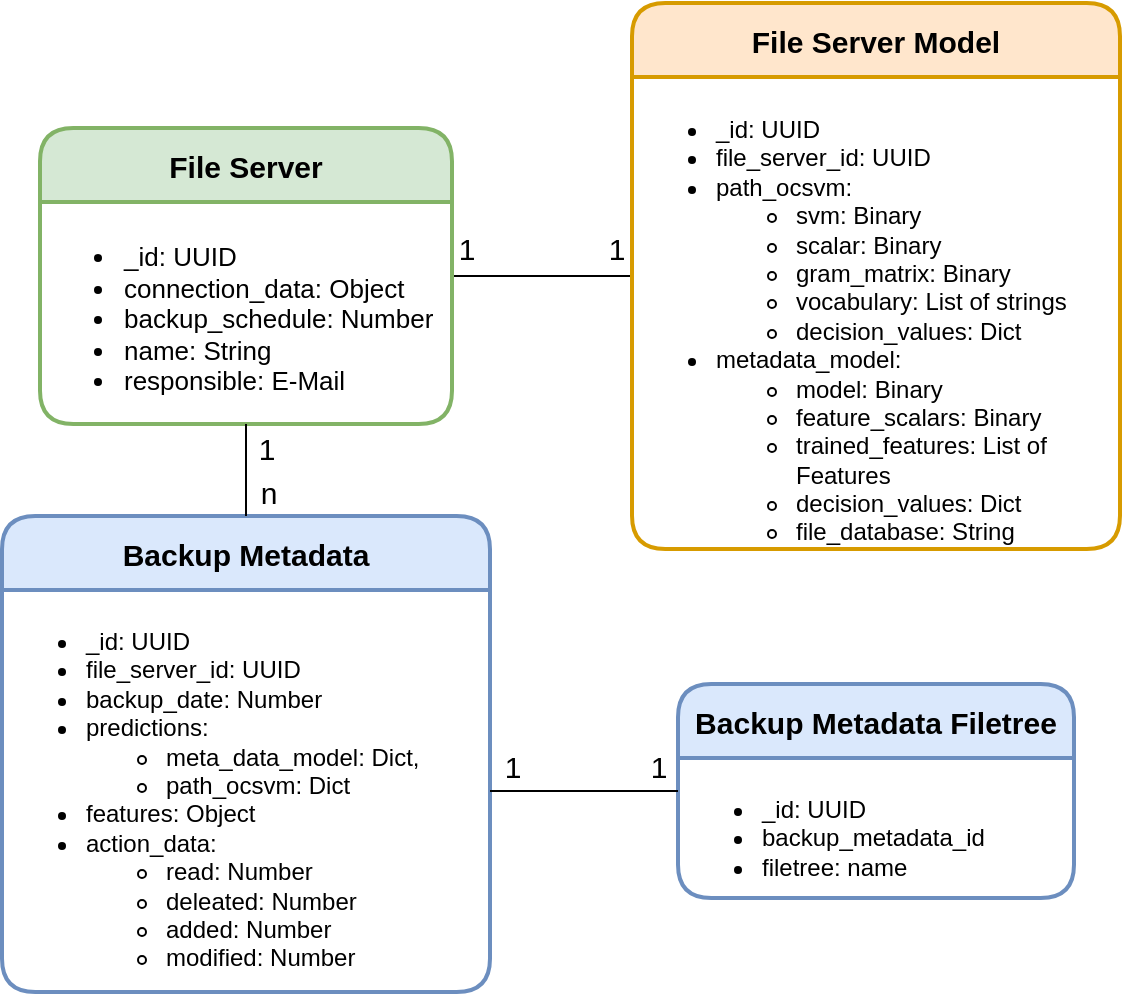 <mxfile version="14.5.1" type="device"><diagram id="fE-e2B_hBRNgPS4qszwN" name="Page-1"><mxGraphModel dx="327" dy="188" grid="0" gridSize="10" guides="1" tooltips="1" connect="1" arrows="1" fold="1" page="0" pageScale="1" pageWidth="827" pageHeight="1169" math="0" shadow="0"><root><mxCell id="0"/><mxCell id="1" parent="0"/><mxCell id="WtL6tfQtp9fe8jqfKL8G-34" value="" style="edgeStyle=orthogonalEdgeStyle;rounded=0;orthogonalLoop=1;jettySize=auto;html=1;fontSize=15;endArrow=none;endFill=0;" parent="1" source="WtL6tfQtp9fe8jqfKL8G-23" target="WtL6tfQtp9fe8jqfKL8G-32" edge="1"><mxGeometry relative="1" as="geometry"/></mxCell><mxCell id="WtL6tfQtp9fe8jqfKL8G-36" value="1" style="edgeLabel;html=1;align=center;verticalAlign=middle;resizable=0;points=[];fontSize=15;" parent="WtL6tfQtp9fe8jqfKL8G-34" vertex="1" connectable="0"><mxGeometry x="-0.214" relative="1" as="geometry"><mxPoint x="-28.71" y="-14" as="offset"/></mxGeometry></mxCell><mxCell id="WtL6tfQtp9fe8jqfKL8G-37" value="1" style="edgeLabel;html=1;align=center;verticalAlign=middle;resizable=0;points=[];fontSize=15;" parent="WtL6tfQtp9fe8jqfKL8G-34" vertex="1" connectable="0"><mxGeometry x="-0.166" y="1" relative="1" as="geometry"><mxPoint x="44" y="-13" as="offset"/></mxGeometry></mxCell><mxCell id="WtL6tfQtp9fe8jqfKL8G-23" value="File Server" style="swimlane;childLayout=stackLayout;horizontal=1;startSize=37;horizontalStack=0;rounded=1;fontSize=15;fontStyle=1;strokeWidth=2;resizeParent=0;resizeLast=1;shadow=0;dashed=0;align=center;fillColor=#d5e8d4;strokeColor=#82b366;" parent="1" vertex="1"><mxGeometry x="145" y="368" width="206" height="148" as="geometry"><mxRectangle x="160" y="368" width="104" height="37" as="alternateBounds"/></mxGeometry></mxCell><mxCell id="WtL6tfQtp9fe8jqfKL8G-29" value="&lt;ul style=&quot;font-size: 13px&quot;&gt;&lt;li&gt;_id: UUID&lt;/li&gt;&lt;li&gt;connection_data: Object&lt;/li&gt;&lt;li&gt;backup_schedule: Number&lt;/li&gt;&lt;li&gt;name: String&lt;/li&gt;&lt;li&gt;responsible: E-Mail&lt;/li&gt;&lt;/ul&gt;" style="text;html=1;strokeColor=none;fillColor=none;align=left;verticalAlign=top;whiteSpace=wrap;rounded=0;" parent="WtL6tfQtp9fe8jqfKL8G-23" vertex="1"><mxGeometry y="37" width="206" height="111" as="geometry"/></mxCell><mxCell id="WtL6tfQtp9fe8jqfKL8G-32" value="File Server Model" style="swimlane;childLayout=stackLayout;horizontal=1;startSize=37;horizontalStack=0;rounded=1;fontSize=15;fontStyle=1;strokeWidth=2;resizeParent=0;resizeLast=1;shadow=0;dashed=0;align=center;fillColor=#ffe6cc;strokeColor=#d79b00;" parent="1" vertex="1"><mxGeometry x="441" y="305.5" width="244" height="273" as="geometry"><mxRectangle x="160" y="368" width="104" height="37" as="alternateBounds"/></mxGeometry></mxCell><mxCell id="WtL6tfQtp9fe8jqfKL8G-33" value="&lt;ul&gt;&lt;li&gt;_id: UUID&lt;/li&gt;&lt;li&gt;&lt;span&gt;file_server_id: UUID&lt;/span&gt;&lt;br&gt;&lt;/li&gt;&lt;li&gt;path_ocsvm:&lt;/li&gt;&lt;ul&gt;&lt;li&gt;&lt;span&gt;svm: Binary&lt;/span&gt;&lt;br&gt;&lt;/li&gt;&lt;li&gt;scalar: Binary&lt;/li&gt;&lt;li&gt;gram_matrix: Binary&lt;/li&gt;&lt;li&gt;vocabulary: List of strings&lt;/li&gt;&lt;li&gt;decision_values: Dict&lt;/li&gt;&lt;/ul&gt;&lt;li&gt;metadata_model:&lt;/li&gt;&lt;ul&gt;&lt;li&gt;model: Binary&lt;/li&gt;&lt;li&gt;feature_scalars: Binary&lt;/li&gt;&lt;li&gt;trained_features: List of Features&lt;/li&gt;&lt;li&gt;decision_values: Dict&lt;/li&gt;&lt;li&gt;file_database: String&lt;/li&gt;&lt;/ul&gt;&lt;/ul&gt;" style="text;html=1;strokeColor=none;fillColor=none;align=left;verticalAlign=top;whiteSpace=wrap;rounded=0;" parent="WtL6tfQtp9fe8jqfKL8G-32" vertex="1"><mxGeometry y="37" width="244" height="236" as="geometry"/></mxCell><mxCell id="WtL6tfQtp9fe8jqfKL8G-38" value="Backup Metadata" style="swimlane;childLayout=stackLayout;horizontal=1;startSize=37;horizontalStack=0;rounded=1;fontSize=15;fontStyle=1;strokeWidth=2;resizeParent=0;resizeLast=1;shadow=0;dashed=0;align=center;fillColor=#dae8fc;strokeColor=#6c8ebf;" parent="1" vertex="1"><mxGeometry x="126" y="562" width="244" height="238" as="geometry"><mxRectangle x="160" y="368" width="104" height="37" as="alternateBounds"/></mxGeometry></mxCell><mxCell id="WtL6tfQtp9fe8jqfKL8G-39" value="&lt;ul&gt;&lt;li&gt;_id: UUID&lt;/li&gt;&lt;li&gt;&lt;span&gt;file_server_id: UUID&lt;/span&gt;&lt;/li&gt;&lt;li&gt;backup_date: Number&lt;/li&gt;&lt;li&gt;predictions:&amp;nbsp;&lt;/li&gt;&lt;ul&gt;&lt;li&gt;meta_data_model: Dict,&lt;/li&gt;&lt;li&gt;path_ocsvm: Dict&lt;/li&gt;&lt;/ul&gt;&lt;li&gt;features: Object&lt;/li&gt;&lt;li&gt;action_data:&amp;nbsp;&lt;/li&gt;&lt;ul&gt;&lt;li&gt;read: Number&lt;br&gt;&lt;/li&gt;&lt;li&gt;deleated: Number&lt;br&gt;&lt;/li&gt;&lt;li&gt;added: Number&lt;/li&gt;&lt;li&gt;modified: Number&lt;/li&gt;&lt;/ul&gt;&lt;/ul&gt;" style="text;html=1;strokeColor=none;fillColor=none;align=left;verticalAlign=top;whiteSpace=wrap;rounded=0;" parent="WtL6tfQtp9fe8jqfKL8G-38" vertex="1"><mxGeometry y="37" width="244" height="201" as="geometry"/></mxCell><mxCell id="WtL6tfQtp9fe8jqfKL8G-40" style="edgeStyle=orthogonalEdgeStyle;rounded=0;orthogonalLoop=1;jettySize=auto;html=1;entryX=0.5;entryY=0;entryDx=0;entryDy=0;endArrow=none;endFill=0;fontSize=15;" parent="1" source="WtL6tfQtp9fe8jqfKL8G-29" target="WtL6tfQtp9fe8jqfKL8G-38" edge="1"><mxGeometry relative="1" as="geometry"/></mxCell><mxCell id="WtL6tfQtp9fe8jqfKL8G-41" value="1" style="edgeLabel;html=1;align=center;verticalAlign=middle;resizable=0;points=[];fontSize=15;" parent="WtL6tfQtp9fe8jqfKL8G-40" vertex="1" connectable="0"><mxGeometry x="-0.778" relative="1" as="geometry"><mxPoint x="10" y="7" as="offset"/></mxGeometry></mxCell><mxCell id="WtL6tfQtp9fe8jqfKL8G-42" value="n" style="edgeLabel;html=1;align=center;verticalAlign=middle;resizable=0;points=[];fontSize=15;" parent="WtL6tfQtp9fe8jqfKL8G-40" vertex="1" connectable="0"><mxGeometry x="0.606" y="-1" relative="1" as="geometry"><mxPoint x="12" y="-3.67" as="offset"/></mxGeometry></mxCell><mxCell id="WtL6tfQtp9fe8jqfKL8G-43" value="Backup Metadata Filetree" style="swimlane;childLayout=stackLayout;horizontal=1;startSize=37;horizontalStack=0;rounded=1;fontSize=15;fontStyle=1;strokeWidth=2;resizeParent=0;resizeLast=1;shadow=0;dashed=0;align=center;fillColor=#dae8fc;strokeColor=#6c8ebf;" parent="1" vertex="1"><mxGeometry x="464" y="646" width="198" height="107" as="geometry"><mxRectangle x="160" y="368" width="104" height="37" as="alternateBounds"/></mxGeometry></mxCell><mxCell id="WtL6tfQtp9fe8jqfKL8G-44" value="&lt;ul&gt;&lt;li&gt;_id: UUID&lt;/li&gt;&lt;li&gt;backup_metadata_id&lt;/li&gt;&lt;li&gt;filetree: name&lt;/li&gt;&lt;/ul&gt;" style="text;html=1;strokeColor=none;fillColor=none;align=left;verticalAlign=top;whiteSpace=wrap;rounded=0;" parent="WtL6tfQtp9fe8jqfKL8G-43" vertex="1"><mxGeometry y="37" width="198" height="70" as="geometry"/></mxCell><mxCell id="WtL6tfQtp9fe8jqfKL8G-45" style="edgeStyle=orthogonalEdgeStyle;rounded=0;orthogonalLoop=1;jettySize=auto;html=1;endArrow=none;endFill=0;fontSize=15;" parent="1" source="WtL6tfQtp9fe8jqfKL8G-39" target="WtL6tfQtp9fe8jqfKL8G-43" edge="1"><mxGeometry relative="1" as="geometry"/></mxCell><mxCell id="WtL6tfQtp9fe8jqfKL8G-46" value="1" style="edgeLabel;html=1;align=center;verticalAlign=middle;resizable=0;points=[];fontSize=15;" parent="WtL6tfQtp9fe8jqfKL8G-45" vertex="1" connectable="0"><mxGeometry x="-0.286" y="1" relative="1" as="geometry"><mxPoint x="-22.79" y="-11.5" as="offset"/></mxGeometry></mxCell><mxCell id="WtL6tfQtp9fe8jqfKL8G-47" value="1" style="edgeLabel;html=1;align=center;verticalAlign=middle;resizable=0;points=[];fontSize=15;" parent="WtL6tfQtp9fe8jqfKL8G-45" vertex="1" connectable="0"><mxGeometry x="0.726" y="1" relative="1" as="geometry"><mxPoint x="2.62" y="-11.5" as="offset"/></mxGeometry></mxCell></root></mxGraphModel></diagram></mxfile>